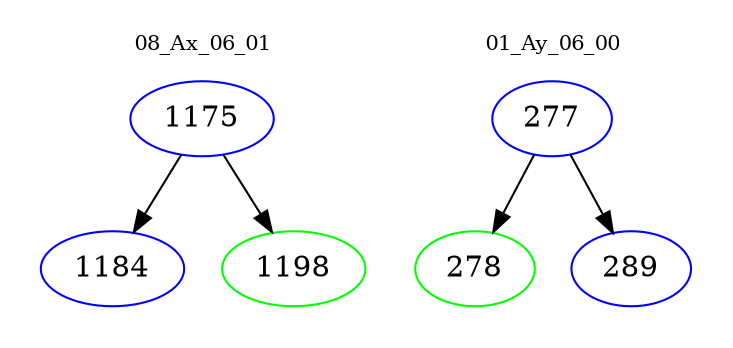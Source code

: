 digraph{
subgraph cluster_0 {
color = white
label = "08_Ax_06_01";
fontsize=10;
T0_1175 [label="1175", color="blue"]
T0_1175 -> T0_1184 [color="black"]
T0_1184 [label="1184", color="blue"]
T0_1175 -> T0_1198 [color="black"]
T0_1198 [label="1198", color="green"]
}
subgraph cluster_1 {
color = white
label = "01_Ay_06_00";
fontsize=10;
T1_277 [label="277", color="blue"]
T1_277 -> T1_278 [color="black"]
T1_278 [label="278", color="green"]
T1_277 -> T1_289 [color="black"]
T1_289 [label="289", color="blue"]
}
}
